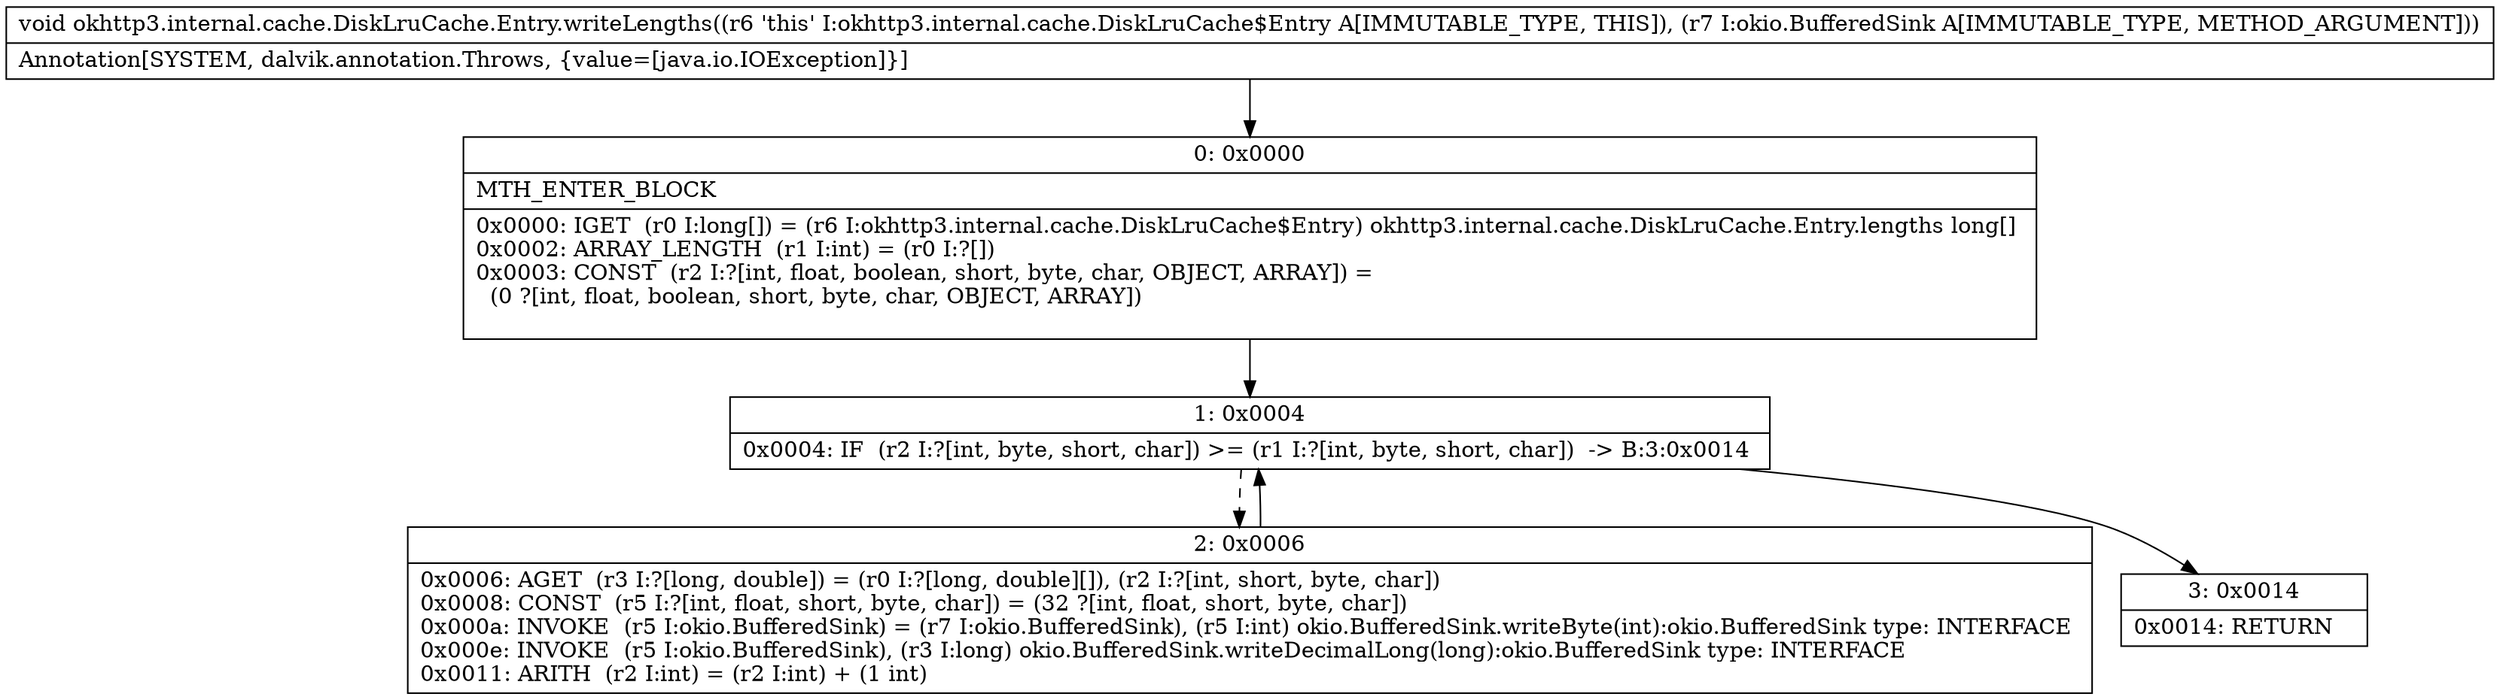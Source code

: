 digraph "CFG forokhttp3.internal.cache.DiskLruCache.Entry.writeLengths(Lokio\/BufferedSink;)V" {
Node_0 [shape=record,label="{0\:\ 0x0000|MTH_ENTER_BLOCK\l|0x0000: IGET  (r0 I:long[]) = (r6 I:okhttp3.internal.cache.DiskLruCache$Entry) okhttp3.internal.cache.DiskLruCache.Entry.lengths long[] \l0x0002: ARRAY_LENGTH  (r1 I:int) = (r0 I:?[]) \l0x0003: CONST  (r2 I:?[int, float, boolean, short, byte, char, OBJECT, ARRAY]) = \l  (0 ?[int, float, boolean, short, byte, char, OBJECT, ARRAY])\l \l}"];
Node_1 [shape=record,label="{1\:\ 0x0004|0x0004: IF  (r2 I:?[int, byte, short, char]) \>= (r1 I:?[int, byte, short, char])  \-\> B:3:0x0014 \l}"];
Node_2 [shape=record,label="{2\:\ 0x0006|0x0006: AGET  (r3 I:?[long, double]) = (r0 I:?[long, double][]), (r2 I:?[int, short, byte, char]) \l0x0008: CONST  (r5 I:?[int, float, short, byte, char]) = (32 ?[int, float, short, byte, char]) \l0x000a: INVOKE  (r5 I:okio.BufferedSink) = (r7 I:okio.BufferedSink), (r5 I:int) okio.BufferedSink.writeByte(int):okio.BufferedSink type: INTERFACE \l0x000e: INVOKE  (r5 I:okio.BufferedSink), (r3 I:long) okio.BufferedSink.writeDecimalLong(long):okio.BufferedSink type: INTERFACE \l0x0011: ARITH  (r2 I:int) = (r2 I:int) + (1 int) \l}"];
Node_3 [shape=record,label="{3\:\ 0x0014|0x0014: RETURN   \l}"];
MethodNode[shape=record,label="{void okhttp3.internal.cache.DiskLruCache.Entry.writeLengths((r6 'this' I:okhttp3.internal.cache.DiskLruCache$Entry A[IMMUTABLE_TYPE, THIS]), (r7 I:okio.BufferedSink A[IMMUTABLE_TYPE, METHOD_ARGUMENT]))  | Annotation[SYSTEM, dalvik.annotation.Throws, \{value=[java.io.IOException]\}]\l}"];
MethodNode -> Node_0;
Node_0 -> Node_1;
Node_1 -> Node_2[style=dashed];
Node_1 -> Node_3;
Node_2 -> Node_1;
}

